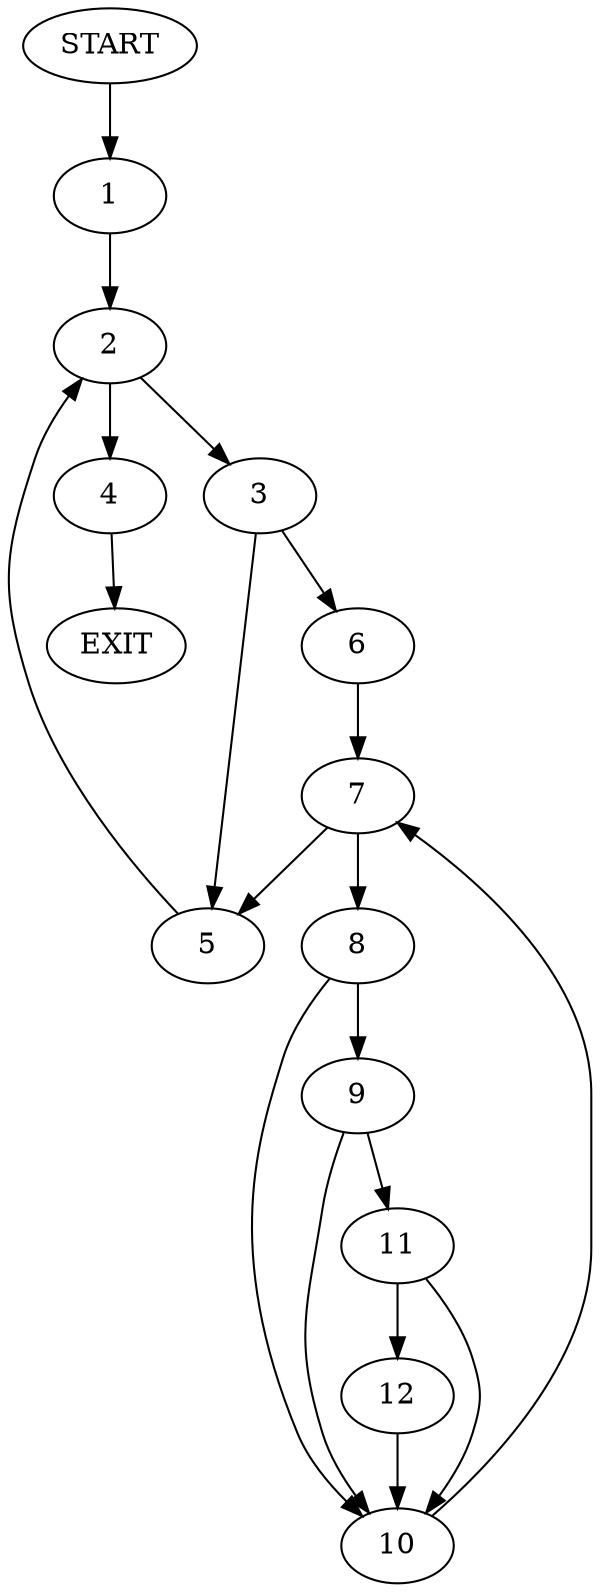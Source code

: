 digraph {
0 [label="START"]
13 [label="EXIT"]
0 -> 1
1 -> 2
2 -> 3
2 -> 4
3 -> 5
3 -> 6
4 -> 13
5 -> 2
6 -> 7
7 -> 8
7 -> 5
8 -> 9
8 -> 10
9 -> 11
9 -> 10
10 -> 7
11 -> 12
11 -> 10
12 -> 10
}
